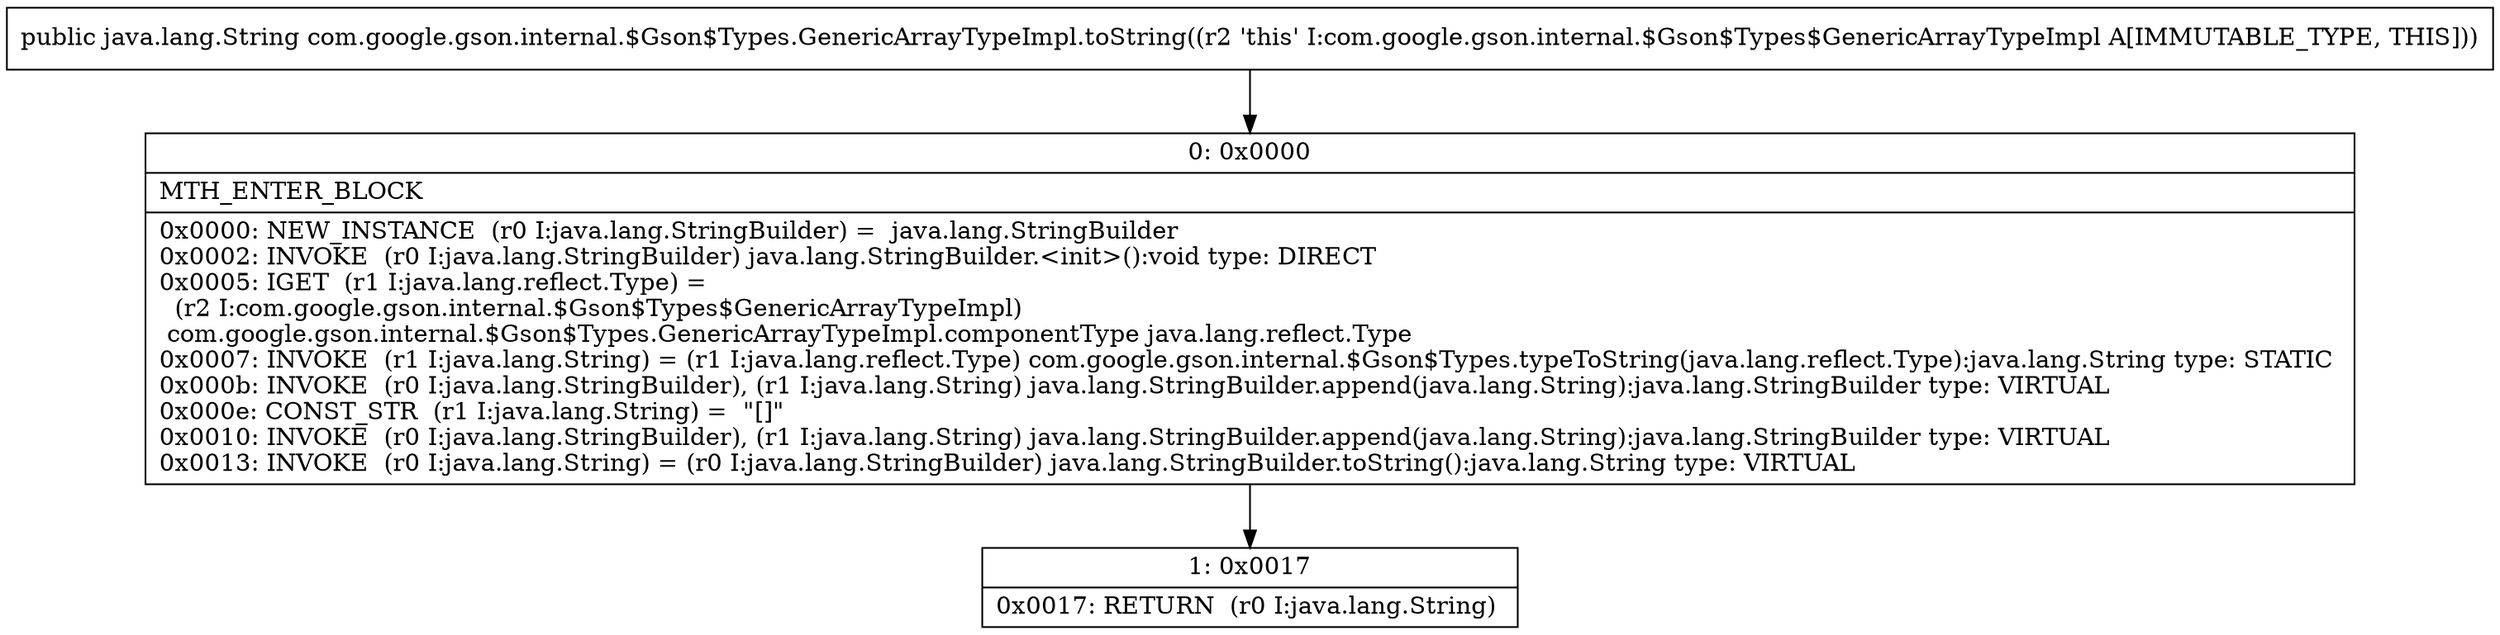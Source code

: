 digraph "CFG forcom.google.gson.internal.$Gson$Types.GenericArrayTypeImpl.toString()Ljava\/lang\/String;" {
Node_0 [shape=record,label="{0\:\ 0x0000|MTH_ENTER_BLOCK\l|0x0000: NEW_INSTANCE  (r0 I:java.lang.StringBuilder) =  java.lang.StringBuilder \l0x0002: INVOKE  (r0 I:java.lang.StringBuilder) java.lang.StringBuilder.\<init\>():void type: DIRECT \l0x0005: IGET  (r1 I:java.lang.reflect.Type) = \l  (r2 I:com.google.gson.internal.$Gson$Types$GenericArrayTypeImpl)\l com.google.gson.internal.$Gson$Types.GenericArrayTypeImpl.componentType java.lang.reflect.Type \l0x0007: INVOKE  (r1 I:java.lang.String) = (r1 I:java.lang.reflect.Type) com.google.gson.internal.$Gson$Types.typeToString(java.lang.reflect.Type):java.lang.String type: STATIC \l0x000b: INVOKE  (r0 I:java.lang.StringBuilder), (r1 I:java.lang.String) java.lang.StringBuilder.append(java.lang.String):java.lang.StringBuilder type: VIRTUAL \l0x000e: CONST_STR  (r1 I:java.lang.String) =  \"[]\" \l0x0010: INVOKE  (r0 I:java.lang.StringBuilder), (r1 I:java.lang.String) java.lang.StringBuilder.append(java.lang.String):java.lang.StringBuilder type: VIRTUAL \l0x0013: INVOKE  (r0 I:java.lang.String) = (r0 I:java.lang.StringBuilder) java.lang.StringBuilder.toString():java.lang.String type: VIRTUAL \l}"];
Node_1 [shape=record,label="{1\:\ 0x0017|0x0017: RETURN  (r0 I:java.lang.String) \l}"];
MethodNode[shape=record,label="{public java.lang.String com.google.gson.internal.$Gson$Types.GenericArrayTypeImpl.toString((r2 'this' I:com.google.gson.internal.$Gson$Types$GenericArrayTypeImpl A[IMMUTABLE_TYPE, THIS])) }"];
MethodNode -> Node_0;
Node_0 -> Node_1;
}

